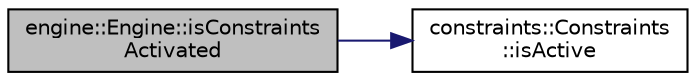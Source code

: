 digraph "engine::Engine::isConstraintsActivated"
{
 // LATEX_PDF_SIZE
  edge [fontname="Helvetica",fontsize="10",labelfontname="Helvetica",labelfontsize="10"];
  node [fontname="Helvetica",fontsize="10",shape=record];
  rankdir="LR";
  Node1 [label="engine::Engine::isConstraints\lActivated",height=0.2,width=0.4,color="black", fillcolor="grey75", style="filled", fontcolor="black",tooltip=" "];
  Node1 -> Node2 [color="midnightblue",fontsize="10",style="solid",fontname="Helvetica"];
  Node2 [label="constraints::Constraints\l::isActive",height=0.2,width=0.4,color="black", fillcolor="white", style="filled",URL="$classconstraints_1_1Constraints.html#a940237041ef14cc33418e3188be926bf",tooltip=" "];
}
